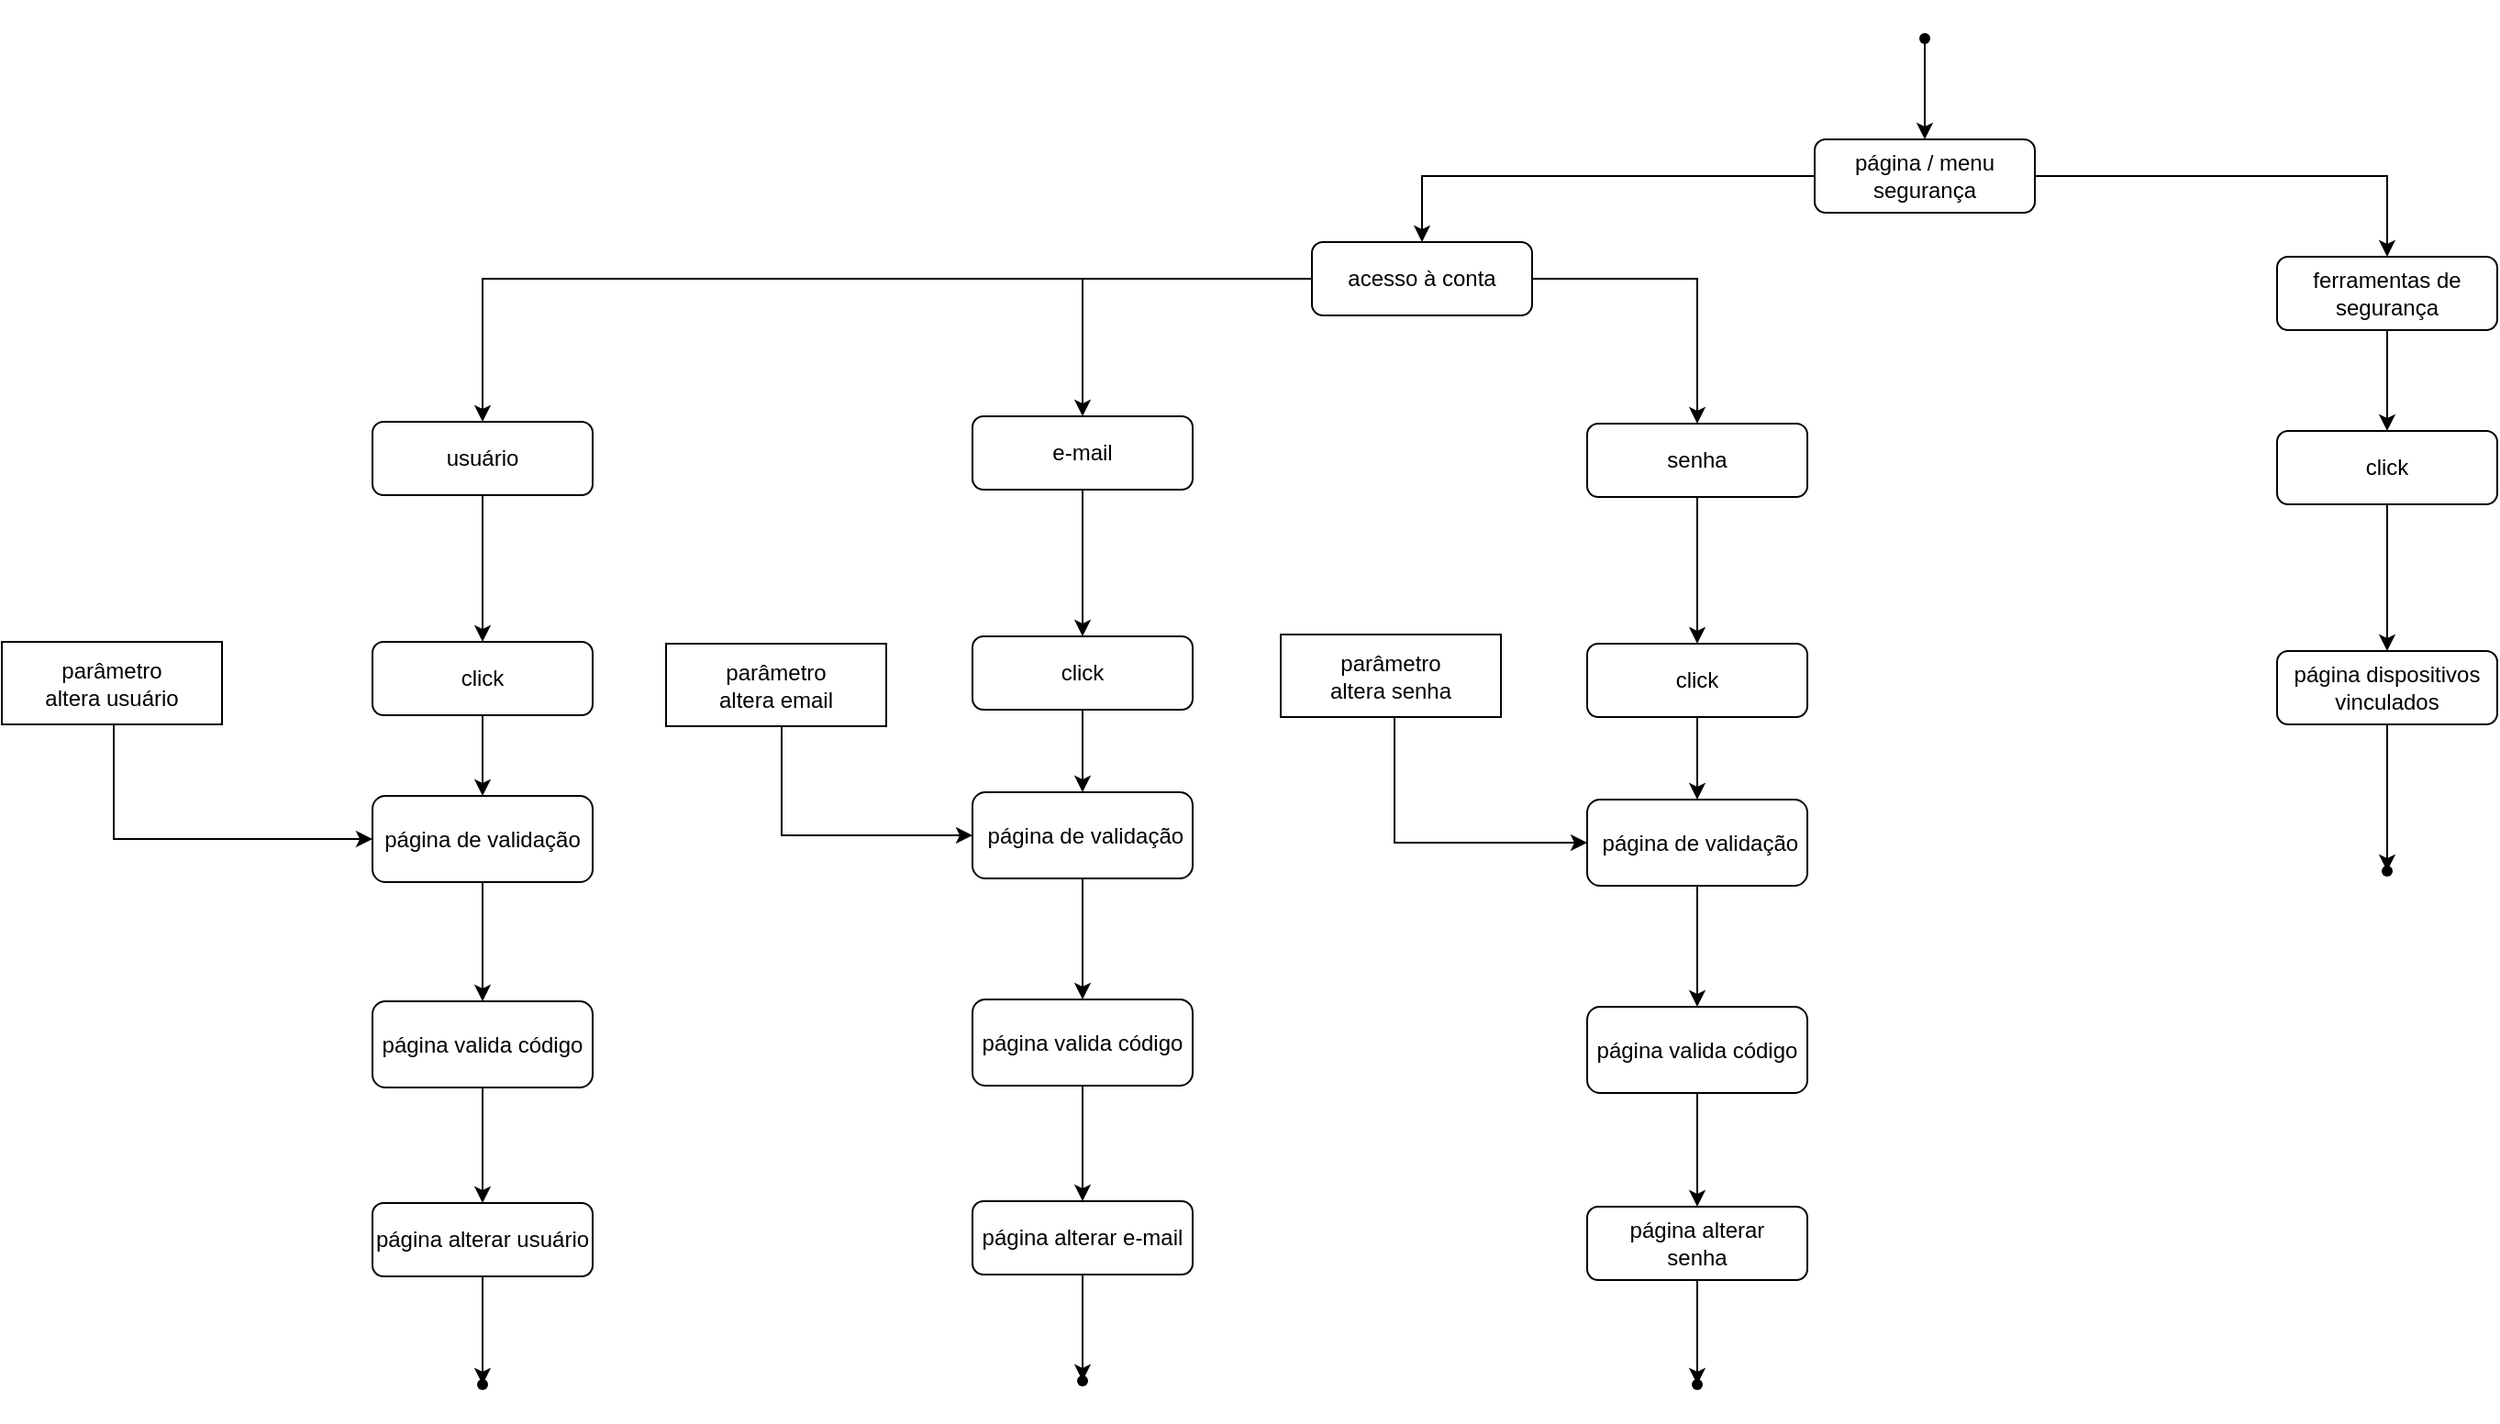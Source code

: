 <mxfile version="15.2.7" type="device"><diagram id="C5RBs43oDa-KdzZeNtuy" name="Page-1"><mxGraphModel dx="1532" dy="412" grid="1" gridSize="1" guides="1" tooltips="1" connect="1" arrows="1" fold="1" page="1" pageScale="1" pageWidth="827" pageHeight="1169" math="0" shadow="0"><root><mxCell id="WIyWlLk6GJQsqaUBKTNV-0"/><mxCell id="WIyWlLk6GJQsqaUBKTNV-1" parent="WIyWlLk6GJQsqaUBKTNV-0"/><mxCell id="Q8NBPLFHxn9IRiCYNuwo-4" value="" style="edgeStyle=orthogonalEdgeStyle;rounded=0;orthogonalLoop=1;jettySize=auto;html=1;" parent="WIyWlLk6GJQsqaUBKTNV-1" source="WIyWlLk6GJQsqaUBKTNV-3" target="Q8NBPLFHxn9IRiCYNuwo-3" edge="1"><mxGeometry relative="1" as="geometry"/></mxCell><mxCell id="Q8NBPLFHxn9IRiCYNuwo-6" value="" style="edgeStyle=orthogonalEdgeStyle;rounded=0;orthogonalLoop=1;jettySize=auto;html=1;" parent="WIyWlLk6GJQsqaUBKTNV-1" source="WIyWlLk6GJQsqaUBKTNV-3" target="Q8NBPLFHxn9IRiCYNuwo-5" edge="1"><mxGeometry relative="1" as="geometry"/></mxCell><mxCell id="WIyWlLk6GJQsqaUBKTNV-3" value="página / menu segurança" style="rounded=1;whiteSpace=wrap;html=1;fontSize=12;glass=0;strokeWidth=1;shadow=0;" parent="WIyWlLk6GJQsqaUBKTNV-1" vertex="1"><mxGeometry x="426" y="105" width="120" height="40" as="geometry"/></mxCell><mxCell id="Q8NBPLFHxn9IRiCYNuwo-2" value="" style="edgeStyle=orthogonalEdgeStyle;rounded=0;orthogonalLoop=1;jettySize=auto;html=1;" parent="WIyWlLk6GJQsqaUBKTNV-1" source="Q8NBPLFHxn9IRiCYNuwo-1" target="WIyWlLk6GJQsqaUBKTNV-3" edge="1"><mxGeometry relative="1" as="geometry"/></mxCell><mxCell id="Q8NBPLFHxn9IRiCYNuwo-1" value="" style="shape=waypoint;sketch=0;fillStyle=solid;size=6;pointerEvents=1;points=[];fillColor=none;resizable=0;rotatable=0;perimeter=centerPerimeter;snapToPoint=1;strokeWidth=1;" parent="WIyWlLk6GJQsqaUBKTNV-1" vertex="1"><mxGeometry x="466" y="30" width="40" height="40" as="geometry"/></mxCell><mxCell id="Q8NBPLFHxn9IRiCYNuwo-8" value="" style="edgeStyle=orthogonalEdgeStyle;rounded=0;orthogonalLoop=1;jettySize=auto;html=1;" parent="WIyWlLk6GJQsqaUBKTNV-1" source="Q8NBPLFHxn9IRiCYNuwo-3" target="Q8NBPLFHxn9IRiCYNuwo-7" edge="1"><mxGeometry relative="1" as="geometry"/></mxCell><mxCell id="Q8NBPLFHxn9IRiCYNuwo-10" value="" style="edgeStyle=orthogonalEdgeStyle;rounded=0;orthogonalLoop=1;jettySize=auto;html=1;" parent="WIyWlLk6GJQsqaUBKTNV-1" source="Q8NBPLFHxn9IRiCYNuwo-3" target="Q8NBPLFHxn9IRiCYNuwo-9" edge="1"><mxGeometry relative="1" as="geometry"/></mxCell><mxCell id="Q8NBPLFHxn9IRiCYNuwo-12" value="" style="edgeStyle=orthogonalEdgeStyle;rounded=0;orthogonalLoop=1;jettySize=auto;html=1;" parent="WIyWlLk6GJQsqaUBKTNV-1" source="Q8NBPLFHxn9IRiCYNuwo-3" target="Q8NBPLFHxn9IRiCYNuwo-11" edge="1"><mxGeometry relative="1" as="geometry"/></mxCell><mxCell id="Q8NBPLFHxn9IRiCYNuwo-3" value="acesso à conta" style="rounded=1;whiteSpace=wrap;html=1;fontSize=12;glass=0;strokeWidth=1;shadow=0;" parent="WIyWlLk6GJQsqaUBKTNV-1" vertex="1"><mxGeometry x="152" y="161" width="120" height="40" as="geometry"/></mxCell><mxCell id="Q8NBPLFHxn9IRiCYNuwo-14" value="" style="edgeStyle=orthogonalEdgeStyle;rounded=0;orthogonalLoop=1;jettySize=auto;html=1;" parent="WIyWlLk6GJQsqaUBKTNV-1" source="Q8NBPLFHxn9IRiCYNuwo-5" target="Q8NBPLFHxn9IRiCYNuwo-13" edge="1"><mxGeometry relative="1" as="geometry"/></mxCell><mxCell id="Q8NBPLFHxn9IRiCYNuwo-5" value="ferramentas de segurança" style="rounded=1;whiteSpace=wrap;html=1;fontSize=12;glass=0;strokeWidth=1;shadow=0;" parent="WIyWlLk6GJQsqaUBKTNV-1" vertex="1"><mxGeometry x="678" y="169" width="120" height="40" as="geometry"/></mxCell><mxCell id="Q8NBPLFHxn9IRiCYNuwo-21" value="" style="edgeStyle=orthogonalEdgeStyle;rounded=0;orthogonalLoop=1;jettySize=auto;html=1;" parent="WIyWlLk6GJQsqaUBKTNV-1" source="Q8NBPLFHxn9IRiCYNuwo-7" target="Q8NBPLFHxn9IRiCYNuwo-20" edge="1"><mxGeometry relative="1" as="geometry"/></mxCell><mxCell id="Q8NBPLFHxn9IRiCYNuwo-7" value="usuário" style="rounded=1;whiteSpace=wrap;html=1;fontSize=12;glass=0;strokeWidth=1;shadow=0;" parent="WIyWlLk6GJQsqaUBKTNV-1" vertex="1"><mxGeometry x="-360" y="259" width="120" height="40" as="geometry"/></mxCell><mxCell id="Q8NBPLFHxn9IRiCYNuwo-23" value="" style="edgeStyle=orthogonalEdgeStyle;rounded=0;orthogonalLoop=1;jettySize=auto;html=1;" parent="WIyWlLk6GJQsqaUBKTNV-1" source="Q8NBPLFHxn9IRiCYNuwo-9" target="Q8NBPLFHxn9IRiCYNuwo-22" edge="1"><mxGeometry relative="1" as="geometry"/></mxCell><mxCell id="Q8NBPLFHxn9IRiCYNuwo-9" value="e-mail" style="rounded=1;whiteSpace=wrap;html=1;fontSize=12;glass=0;strokeWidth=1;shadow=0;" parent="WIyWlLk6GJQsqaUBKTNV-1" vertex="1"><mxGeometry x="-33" y="256" width="120" height="40" as="geometry"/></mxCell><mxCell id="Q8NBPLFHxn9IRiCYNuwo-33" value="" style="edgeStyle=orthogonalEdgeStyle;rounded=0;orthogonalLoop=1;jettySize=auto;html=1;" parent="WIyWlLk6GJQsqaUBKTNV-1" source="Q8NBPLFHxn9IRiCYNuwo-11" target="Q8NBPLFHxn9IRiCYNuwo-32" edge="1"><mxGeometry relative="1" as="geometry"/></mxCell><mxCell id="Q8NBPLFHxn9IRiCYNuwo-11" value="senha" style="rounded=1;whiteSpace=wrap;html=1;fontSize=12;glass=0;strokeWidth=1;shadow=0;" parent="WIyWlLk6GJQsqaUBKTNV-1" vertex="1"><mxGeometry x="302" y="260" width="120" height="40" as="geometry"/></mxCell><mxCell id="Q8NBPLFHxn9IRiCYNuwo-16" value="" style="edgeStyle=orthogonalEdgeStyle;rounded=0;orthogonalLoop=1;jettySize=auto;html=1;" parent="WIyWlLk6GJQsqaUBKTNV-1" source="Q8NBPLFHxn9IRiCYNuwo-13" target="Q8NBPLFHxn9IRiCYNuwo-15" edge="1"><mxGeometry relative="1" as="geometry"/></mxCell><mxCell id="Q8NBPLFHxn9IRiCYNuwo-13" value="click" style="rounded=1;whiteSpace=wrap;html=1;fontSize=12;glass=0;strokeWidth=1;shadow=0;" parent="WIyWlLk6GJQsqaUBKTNV-1" vertex="1"><mxGeometry x="678" y="264" width="120" height="40" as="geometry"/></mxCell><mxCell id="Q8NBPLFHxn9IRiCYNuwo-18" value="" style="edgeStyle=orthogonalEdgeStyle;rounded=0;orthogonalLoop=1;jettySize=auto;html=1;" parent="WIyWlLk6GJQsqaUBKTNV-1" source="Q8NBPLFHxn9IRiCYNuwo-15" target="Q8NBPLFHxn9IRiCYNuwo-19" edge="1"><mxGeometry relative="1" as="geometry"><mxPoint x="738" y="504" as="targetPoint"/></mxGeometry></mxCell><mxCell id="Q8NBPLFHxn9IRiCYNuwo-15" value="&lt;div&gt;página dispositivos&lt;/div&gt;&lt;div&gt;vinculados&lt;br&gt;&lt;/div&gt;" style="rounded=1;whiteSpace=wrap;html=1;fontSize=12;glass=0;strokeWidth=1;shadow=0;" parent="WIyWlLk6GJQsqaUBKTNV-1" vertex="1"><mxGeometry x="678" y="384" width="120" height="40" as="geometry"/></mxCell><mxCell id="Q8NBPLFHxn9IRiCYNuwo-19" value="" style="shape=waypoint;sketch=0;fillStyle=solid;size=6;pointerEvents=1;points=[];fillColor=none;resizable=0;rotatable=0;perimeter=centerPerimeter;snapToPoint=1;strokeWidth=1;" parent="WIyWlLk6GJQsqaUBKTNV-1" vertex="1"><mxGeometry x="718" y="484" width="40" height="40" as="geometry"/></mxCell><mxCell id="Q8NBPLFHxn9IRiCYNuwo-40" value="" style="edgeStyle=orthogonalEdgeStyle;rounded=0;orthogonalLoop=1;jettySize=auto;html=1;" parent="WIyWlLk6GJQsqaUBKTNV-1" source="Q8NBPLFHxn9IRiCYNuwo-20" target="Q8NBPLFHxn9IRiCYNuwo-39" edge="1"><mxGeometry relative="1" as="geometry"/></mxCell><mxCell id="Q8NBPLFHxn9IRiCYNuwo-20" value="&lt;div&gt;click&lt;/div&gt;" style="rounded=1;whiteSpace=wrap;html=1;fontSize=12;glass=0;strokeWidth=1;shadow=0;" parent="WIyWlLk6GJQsqaUBKTNV-1" vertex="1"><mxGeometry x="-360" y="379" width="120" height="40" as="geometry"/></mxCell><mxCell id="Q8NBPLFHxn9IRiCYNuwo-53" value="" style="edgeStyle=orthogonalEdgeStyle;rounded=0;orthogonalLoop=1;jettySize=auto;html=1;" parent="WIyWlLk6GJQsqaUBKTNV-1" source="Q8NBPLFHxn9IRiCYNuwo-22" target="Q8NBPLFHxn9IRiCYNuwo-51" edge="1"><mxGeometry relative="1" as="geometry"/></mxCell><mxCell id="Q8NBPLFHxn9IRiCYNuwo-22" value="click" style="rounded=1;whiteSpace=wrap;html=1;fontSize=12;glass=0;strokeWidth=1;shadow=0;" parent="WIyWlLk6GJQsqaUBKTNV-1" vertex="1"><mxGeometry x="-33" y="376" width="120" height="40" as="geometry"/></mxCell><mxCell id="Q8NBPLFHxn9IRiCYNuwo-27" value="" style="edgeStyle=orthogonalEdgeStyle;rounded=0;orthogonalLoop=1;jettySize=auto;html=1;" parent="WIyWlLk6GJQsqaUBKTNV-1" source="Q8NBPLFHxn9IRiCYNuwo-24" target="xmPvXKBf6FHQ0_X3WBZ4-7" edge="1"><mxGeometry relative="1" as="geometry"><mxPoint x="27" y="782" as="targetPoint"/></mxGeometry></mxCell><mxCell id="Q8NBPLFHxn9IRiCYNuwo-24" value="página alterar e-mail" style="rounded=1;whiteSpace=wrap;html=1;fontSize=12;glass=0;strokeWidth=1;shadow=0;" parent="WIyWlLk6GJQsqaUBKTNV-1" vertex="1"><mxGeometry x="-33" y="684" width="120" height="40" as="geometry"/></mxCell><mxCell id="Q8NBPLFHxn9IRiCYNuwo-31" value="" style="edgeStyle=orthogonalEdgeStyle;rounded=0;orthogonalLoop=1;jettySize=auto;html=1;" parent="WIyWlLk6GJQsqaUBKTNV-1" source="Q8NBPLFHxn9IRiCYNuwo-28" target="xmPvXKBf6FHQ0_X3WBZ4-8" edge="1"><mxGeometry relative="1" as="geometry"><mxPoint x="-300" y="784" as="targetPoint"/></mxGeometry></mxCell><mxCell id="Q8NBPLFHxn9IRiCYNuwo-28" value="página alterar usuário" style="rounded=1;whiteSpace=wrap;html=1;fontSize=12;glass=0;strokeWidth=1;shadow=0;" parent="WIyWlLk6GJQsqaUBKTNV-1" vertex="1"><mxGeometry x="-360" y="685" width="120" height="40" as="geometry"/></mxCell><mxCell id="Q8NBPLFHxn9IRiCYNuwo-59" value="" style="edgeStyle=orthogonalEdgeStyle;rounded=0;orthogonalLoop=1;jettySize=auto;html=1;" parent="WIyWlLk6GJQsqaUBKTNV-1" source="Q8NBPLFHxn9IRiCYNuwo-32" target="Q8NBPLFHxn9IRiCYNuwo-57" edge="1"><mxGeometry relative="1" as="geometry"/></mxCell><mxCell id="Q8NBPLFHxn9IRiCYNuwo-32" value="click" style="rounded=1;whiteSpace=wrap;html=1;fontSize=12;glass=0;strokeWidth=1;shadow=0;" parent="WIyWlLk6GJQsqaUBKTNV-1" vertex="1"><mxGeometry x="302" y="380" width="120" height="40" as="geometry"/></mxCell><mxCell id="Q8NBPLFHxn9IRiCYNuwo-38" value="" style="edgeStyle=orthogonalEdgeStyle;rounded=0;orthogonalLoop=1;jettySize=auto;html=1;" parent="WIyWlLk6GJQsqaUBKTNV-1" source="Q8NBPLFHxn9IRiCYNuwo-34" target="Q8NBPLFHxn9IRiCYNuwo-37" edge="1"><mxGeometry relative="1" as="geometry"/></mxCell><mxCell id="Q8NBPLFHxn9IRiCYNuwo-34" value="&lt;div&gt;página alterar&lt;/div&gt;&lt;div&gt;senha&lt;br&gt;&lt;/div&gt;" style="rounded=1;whiteSpace=wrap;html=1;fontSize=12;glass=0;strokeWidth=1;shadow=0;" parent="WIyWlLk6GJQsqaUBKTNV-1" vertex="1"><mxGeometry x="302" y="687" width="120" height="40" as="geometry"/></mxCell><mxCell id="Q8NBPLFHxn9IRiCYNuwo-37" value="" style="shape=waypoint;size=6;pointerEvents=1;points=[];fillColor=#ffffff;resizable=0;rotatable=0;perimeter=centerPerimeter;snapToPoint=1;rounded=1;shadow=0;strokeWidth=1;glass=0;" parent="WIyWlLk6GJQsqaUBKTNV-1" vertex="1"><mxGeometry x="342" y="764" width="40" height="40" as="geometry"/></mxCell><mxCell id="Q8NBPLFHxn9IRiCYNuwo-49" value="" style="edgeStyle=orthogonalEdgeStyle;rounded=0;orthogonalLoop=1;jettySize=auto;html=1;" parent="WIyWlLk6GJQsqaUBKTNV-1" source="Q8NBPLFHxn9IRiCYNuwo-39" target="Q8NBPLFHxn9IRiCYNuwo-46" edge="1"><mxGeometry relative="1" as="geometry"/></mxCell><mxCell id="Q8NBPLFHxn9IRiCYNuwo-39" value="página de validação" style="rounded=1;whiteSpace=wrap;html=1;strokeWidth=1;" parent="WIyWlLk6GJQsqaUBKTNV-1" vertex="1"><mxGeometry x="-360" y="463" width="120" height="47" as="geometry"/></mxCell><mxCell id="Q8NBPLFHxn9IRiCYNuwo-48" value="" style="edgeStyle=orthogonalEdgeStyle;rounded=0;orthogonalLoop=1;jettySize=auto;html=1;" parent="WIyWlLk6GJQsqaUBKTNV-1" source="Q8NBPLFHxn9IRiCYNuwo-46" target="Q8NBPLFHxn9IRiCYNuwo-28" edge="1"><mxGeometry relative="1" as="geometry"/></mxCell><mxCell id="Q8NBPLFHxn9IRiCYNuwo-46" value="página valida código" style="rounded=1;whiteSpace=wrap;html=1;strokeWidth=1;" parent="WIyWlLk6GJQsqaUBKTNV-1" vertex="1"><mxGeometry x="-360" y="575" width="120" height="47" as="geometry"/></mxCell><mxCell id="Q8NBPLFHxn9IRiCYNuwo-54" value="" style="edgeStyle=orthogonalEdgeStyle;rounded=0;orthogonalLoop=1;jettySize=auto;html=1;" parent="WIyWlLk6GJQsqaUBKTNV-1" source="Q8NBPLFHxn9IRiCYNuwo-51" target="Q8NBPLFHxn9IRiCYNuwo-52" edge="1"><mxGeometry relative="1" as="geometry"/></mxCell><mxCell id="Q8NBPLFHxn9IRiCYNuwo-51" value="&amp;nbsp;página de validação" style="rounded=1;whiteSpace=wrap;html=1;strokeWidth=1;" parent="WIyWlLk6GJQsqaUBKTNV-1" vertex="1"><mxGeometry x="-33" y="461" width="120" height="47" as="geometry"/></mxCell><mxCell id="Q8NBPLFHxn9IRiCYNuwo-55" value="" style="edgeStyle=orthogonalEdgeStyle;rounded=0;orthogonalLoop=1;jettySize=auto;html=1;" parent="WIyWlLk6GJQsqaUBKTNV-1" source="Q8NBPLFHxn9IRiCYNuwo-52" target="Q8NBPLFHxn9IRiCYNuwo-24" edge="1"><mxGeometry relative="1" as="geometry"/></mxCell><mxCell id="Q8NBPLFHxn9IRiCYNuwo-52" value="página valida código" style="rounded=1;whiteSpace=wrap;html=1;strokeWidth=1;" parent="WIyWlLk6GJQsqaUBKTNV-1" vertex="1"><mxGeometry x="-33" y="574" width="120" height="47" as="geometry"/></mxCell><mxCell id="Q8NBPLFHxn9IRiCYNuwo-60" value="" style="edgeStyle=orthogonalEdgeStyle;rounded=0;orthogonalLoop=1;jettySize=auto;html=1;" parent="WIyWlLk6GJQsqaUBKTNV-1" source="Q8NBPLFHxn9IRiCYNuwo-57" target="Q8NBPLFHxn9IRiCYNuwo-58" edge="1"><mxGeometry relative="1" as="geometry"/></mxCell><mxCell id="Q8NBPLFHxn9IRiCYNuwo-57" value="&amp;nbsp;página de validação" style="rounded=1;whiteSpace=wrap;html=1;strokeWidth=1;" parent="WIyWlLk6GJQsqaUBKTNV-1" vertex="1"><mxGeometry x="302" y="465" width="120" height="47" as="geometry"/></mxCell><mxCell id="Q8NBPLFHxn9IRiCYNuwo-61" value="" style="edgeStyle=orthogonalEdgeStyle;rounded=0;orthogonalLoop=1;jettySize=auto;html=1;" parent="WIyWlLk6GJQsqaUBKTNV-1" source="Q8NBPLFHxn9IRiCYNuwo-58" target="Q8NBPLFHxn9IRiCYNuwo-34" edge="1"><mxGeometry relative="1" as="geometry"/></mxCell><mxCell id="Q8NBPLFHxn9IRiCYNuwo-58" value="página valida código" style="rounded=1;whiteSpace=wrap;html=1;strokeWidth=1;" parent="WIyWlLk6GJQsqaUBKTNV-1" vertex="1"><mxGeometry x="302" y="578" width="120" height="47" as="geometry"/></mxCell><mxCell id="xmPvXKBf6FHQ0_X3WBZ4-2" style="edgeStyle=orthogonalEdgeStyle;rounded=0;orthogonalLoop=1;jettySize=auto;html=1;entryX=0;entryY=0.5;entryDx=0;entryDy=0;" edge="1" parent="WIyWlLk6GJQsqaUBKTNV-1" source="xmPvXKBf6FHQ0_X3WBZ4-1" target="Q8NBPLFHxn9IRiCYNuwo-39"><mxGeometry relative="1" as="geometry"><Array as="points"><mxPoint x="-501" y="487"/></Array></mxGeometry></mxCell><mxCell id="xmPvXKBf6FHQ0_X3WBZ4-1" value="parâmetro&lt;br&gt;altera usuário" style="rounded=0;whiteSpace=wrap;html=1;" vertex="1" parent="WIyWlLk6GJQsqaUBKTNV-1"><mxGeometry x="-562" y="379" width="120" height="45" as="geometry"/></mxCell><mxCell id="xmPvXKBf6FHQ0_X3WBZ4-4" style="edgeStyle=orthogonalEdgeStyle;rounded=0;orthogonalLoop=1;jettySize=auto;html=1;entryX=0;entryY=0.5;entryDx=0;entryDy=0;" edge="1" parent="WIyWlLk6GJQsqaUBKTNV-1" source="xmPvXKBf6FHQ0_X3WBZ4-3" target="Q8NBPLFHxn9IRiCYNuwo-51"><mxGeometry relative="1" as="geometry"><Array as="points"><mxPoint x="-137" y="485"/></Array></mxGeometry></mxCell><mxCell id="xmPvXKBf6FHQ0_X3WBZ4-3" value="parâmetro&lt;br&gt;altera email" style="rounded=0;whiteSpace=wrap;html=1;" vertex="1" parent="WIyWlLk6GJQsqaUBKTNV-1"><mxGeometry x="-200" y="380" width="120" height="45" as="geometry"/></mxCell><mxCell id="xmPvXKBf6FHQ0_X3WBZ4-6" style="edgeStyle=orthogonalEdgeStyle;rounded=0;orthogonalLoop=1;jettySize=auto;html=1;entryX=0;entryY=0.5;entryDx=0;entryDy=0;" edge="1" parent="WIyWlLk6GJQsqaUBKTNV-1" source="xmPvXKBf6FHQ0_X3WBZ4-5" target="Q8NBPLFHxn9IRiCYNuwo-57"><mxGeometry relative="1" as="geometry"><Array as="points"><mxPoint x="197" y="489"/></Array></mxGeometry></mxCell><mxCell id="xmPvXKBf6FHQ0_X3WBZ4-5" value="parâmetro&lt;br&gt;altera senha" style="rounded=0;whiteSpace=wrap;html=1;" vertex="1" parent="WIyWlLk6GJQsqaUBKTNV-1"><mxGeometry x="135" y="375" width="120" height="45" as="geometry"/></mxCell><mxCell id="xmPvXKBf6FHQ0_X3WBZ4-7" value="" style="shape=waypoint;sketch=0;fillStyle=solid;size=6;pointerEvents=1;points=[];fillColor=none;resizable=0;rotatable=0;perimeter=centerPerimeter;snapToPoint=1;" vertex="1" parent="WIyWlLk6GJQsqaUBKTNV-1"><mxGeometry x="7" y="762" width="40" height="40" as="geometry"/></mxCell><mxCell id="xmPvXKBf6FHQ0_X3WBZ4-8" value="" style="shape=waypoint;sketch=0;fillStyle=solid;size=6;pointerEvents=1;points=[];fillColor=none;resizable=0;rotatable=0;perimeter=centerPerimeter;snapToPoint=1;" vertex="1" parent="WIyWlLk6GJQsqaUBKTNV-1"><mxGeometry x="-320.0" y="764" width="40" height="40" as="geometry"/></mxCell></root></mxGraphModel></diagram></mxfile>